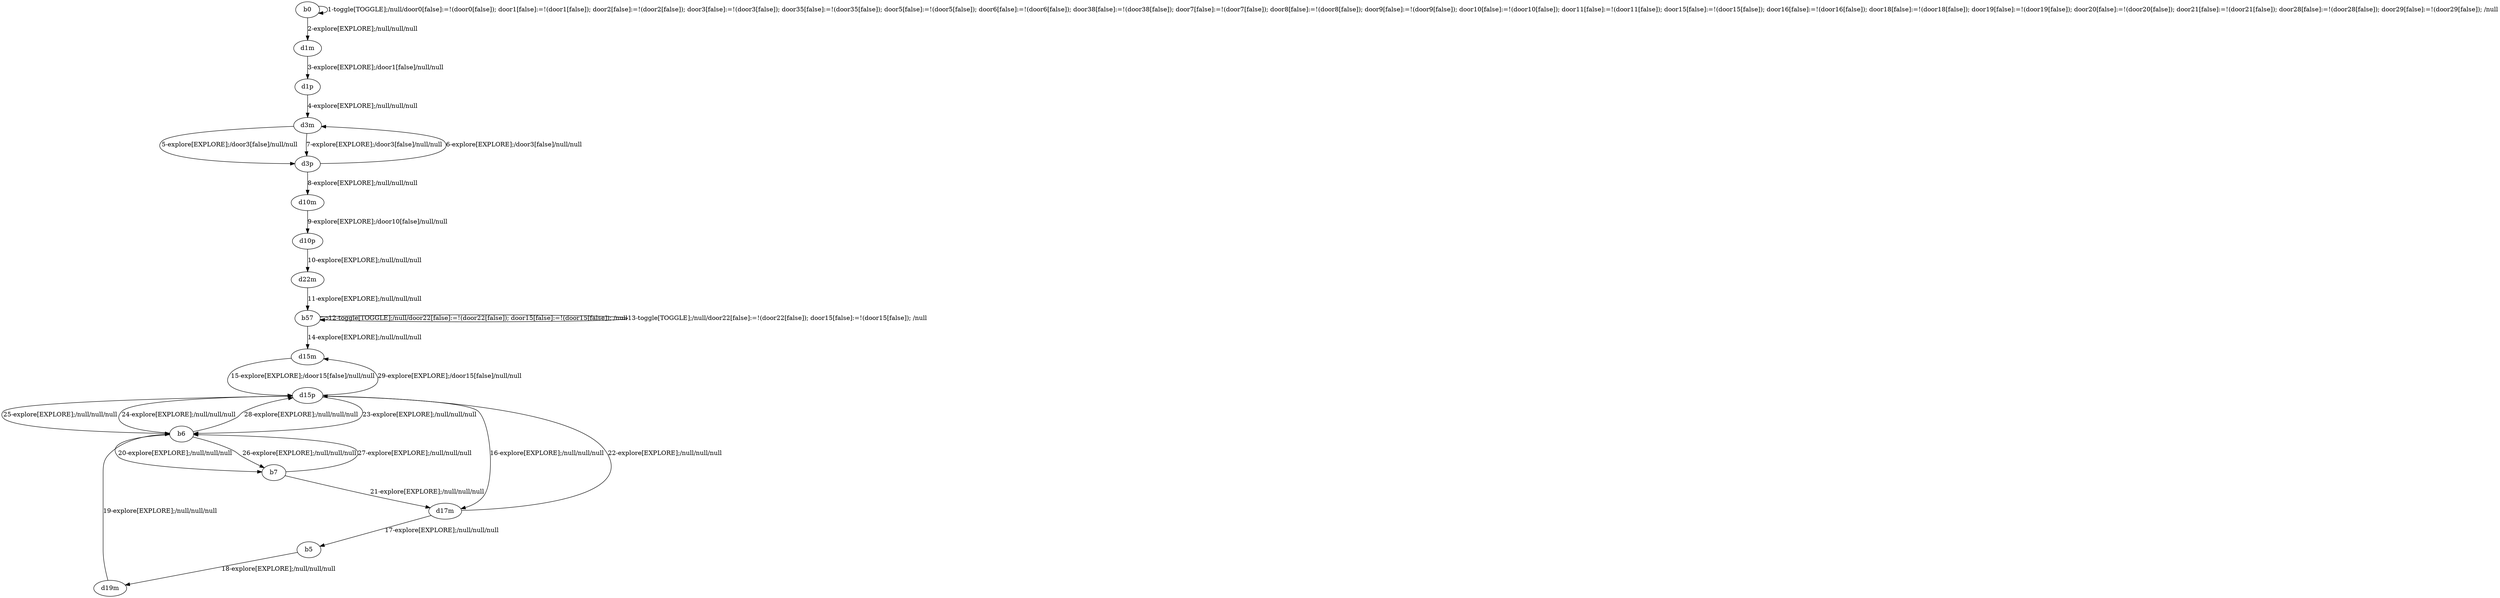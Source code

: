 # Total number of goals covered by this test: 1
# d15p --> d15m

digraph g {
"b0" -> "b0" [label = "1-toggle[TOGGLE];/null/door0[false]:=!(door0[false]); door1[false]:=!(door1[false]); door2[false]:=!(door2[false]); door3[false]:=!(door3[false]); door35[false]:=!(door35[false]); door5[false]:=!(door5[false]); door6[false]:=!(door6[false]); door38[false]:=!(door38[false]); door7[false]:=!(door7[false]); door8[false]:=!(door8[false]); door9[false]:=!(door9[false]); door10[false]:=!(door10[false]); door11[false]:=!(door11[false]); door15[false]:=!(door15[false]); door16[false]:=!(door16[false]); door18[false]:=!(door18[false]); door19[false]:=!(door19[false]); door20[false]:=!(door20[false]); door21[false]:=!(door21[false]); door28[false]:=!(door28[false]); door29[false]:=!(door29[false]); /null"];
"b0" -> "d1m" [label = "2-explore[EXPLORE];/null/null/null"];
"d1m" -> "d1p" [label = "3-explore[EXPLORE];/door1[false]/null/null"];
"d1p" -> "d3m" [label = "4-explore[EXPLORE];/null/null/null"];
"d3m" -> "d3p" [label = "5-explore[EXPLORE];/door3[false]/null/null"];
"d3p" -> "d3m" [label = "6-explore[EXPLORE];/door3[false]/null/null"];
"d3m" -> "d3p" [label = "7-explore[EXPLORE];/door3[false]/null/null"];
"d3p" -> "d10m" [label = "8-explore[EXPLORE];/null/null/null"];
"d10m" -> "d10p" [label = "9-explore[EXPLORE];/door10[false]/null/null"];
"d10p" -> "d22m" [label = "10-explore[EXPLORE];/null/null/null"];
"d22m" -> "b57" [label = "11-explore[EXPLORE];/null/null/null"];
"b57" -> "b57" [label = "12-toggle[TOGGLE];/null/door22[false]:=!(door22[false]); door15[false]:=!(door15[false]); /null"];
"b57" -> "b57" [label = "13-toggle[TOGGLE];/null/door22[false]:=!(door22[false]); door15[false]:=!(door15[false]); /null"];
"b57" -> "d15m" [label = "14-explore[EXPLORE];/null/null/null"];
"d15m" -> "d15p" [label = "15-explore[EXPLORE];/door15[false]/null/null"];
"d15p" -> "d17m" [label = "16-explore[EXPLORE];/null/null/null"];
"d17m" -> "b5" [label = "17-explore[EXPLORE];/null/null/null"];
"b5" -> "d19m" [label = "18-explore[EXPLORE];/null/null/null"];
"d19m" -> "b6" [label = "19-explore[EXPLORE];/null/null/null"];
"b6" -> "b7" [label = "20-explore[EXPLORE];/null/null/null"];
"b7" -> "d17m" [label = "21-explore[EXPLORE];/null/null/null"];
"d17m" -> "d15p" [label = "22-explore[EXPLORE];/null/null/null"];
"d15p" -> "b6" [label = "23-explore[EXPLORE];/null/null/null"];
"b6" -> "d15p" [label = "24-explore[EXPLORE];/null/null/null"];
"d15p" -> "b6" [label = "25-explore[EXPLORE];/null/null/null"];
"b6" -> "b7" [label = "26-explore[EXPLORE];/null/null/null"];
"b7" -> "b6" [label = "27-explore[EXPLORE];/null/null/null"];
"b6" -> "d15p" [label = "28-explore[EXPLORE];/null/null/null"];
"d15p" -> "d15m" [label = "29-explore[EXPLORE];/door15[false]/null/null"];
}
